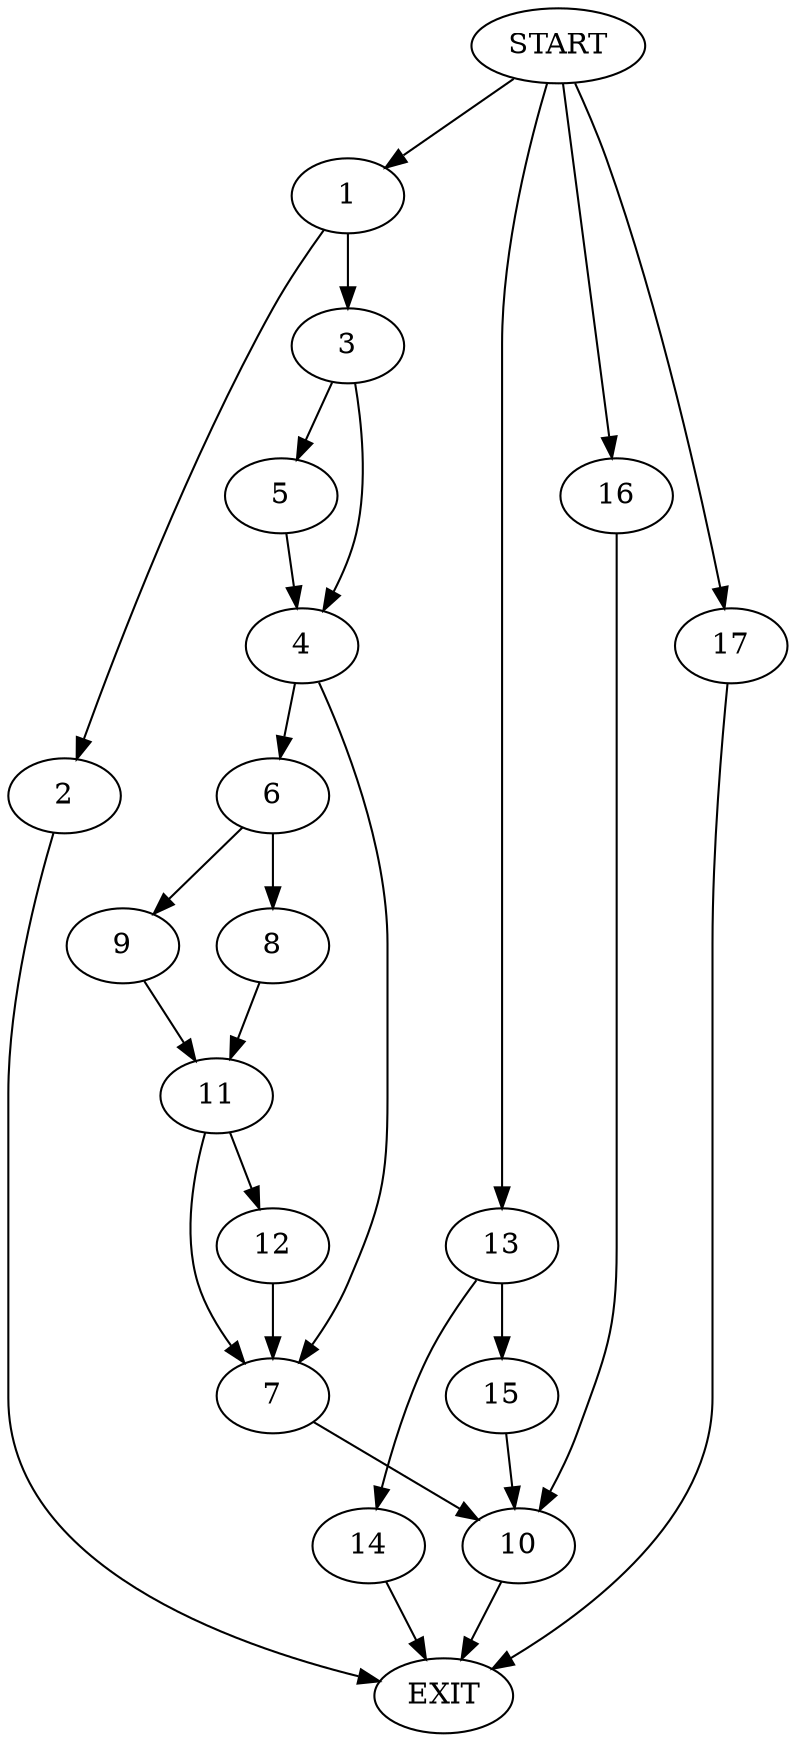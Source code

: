 digraph {
0 [label="START"]
18 [label="EXIT"]
0 -> 1
1 -> 2
1 -> 3
3 -> 4
3 -> 5
2 -> 18
4 -> 6
4 -> 7
5 -> 4
6 -> 8
6 -> 9
7 -> 10
9 -> 11
8 -> 11
11 -> 12
11 -> 7
12 -> 7
10 -> 18
0 -> 13
13 -> 14
13 -> 15
14 -> 18
15 -> 10
0 -> 16
16 -> 10
0 -> 17
17 -> 18
}
